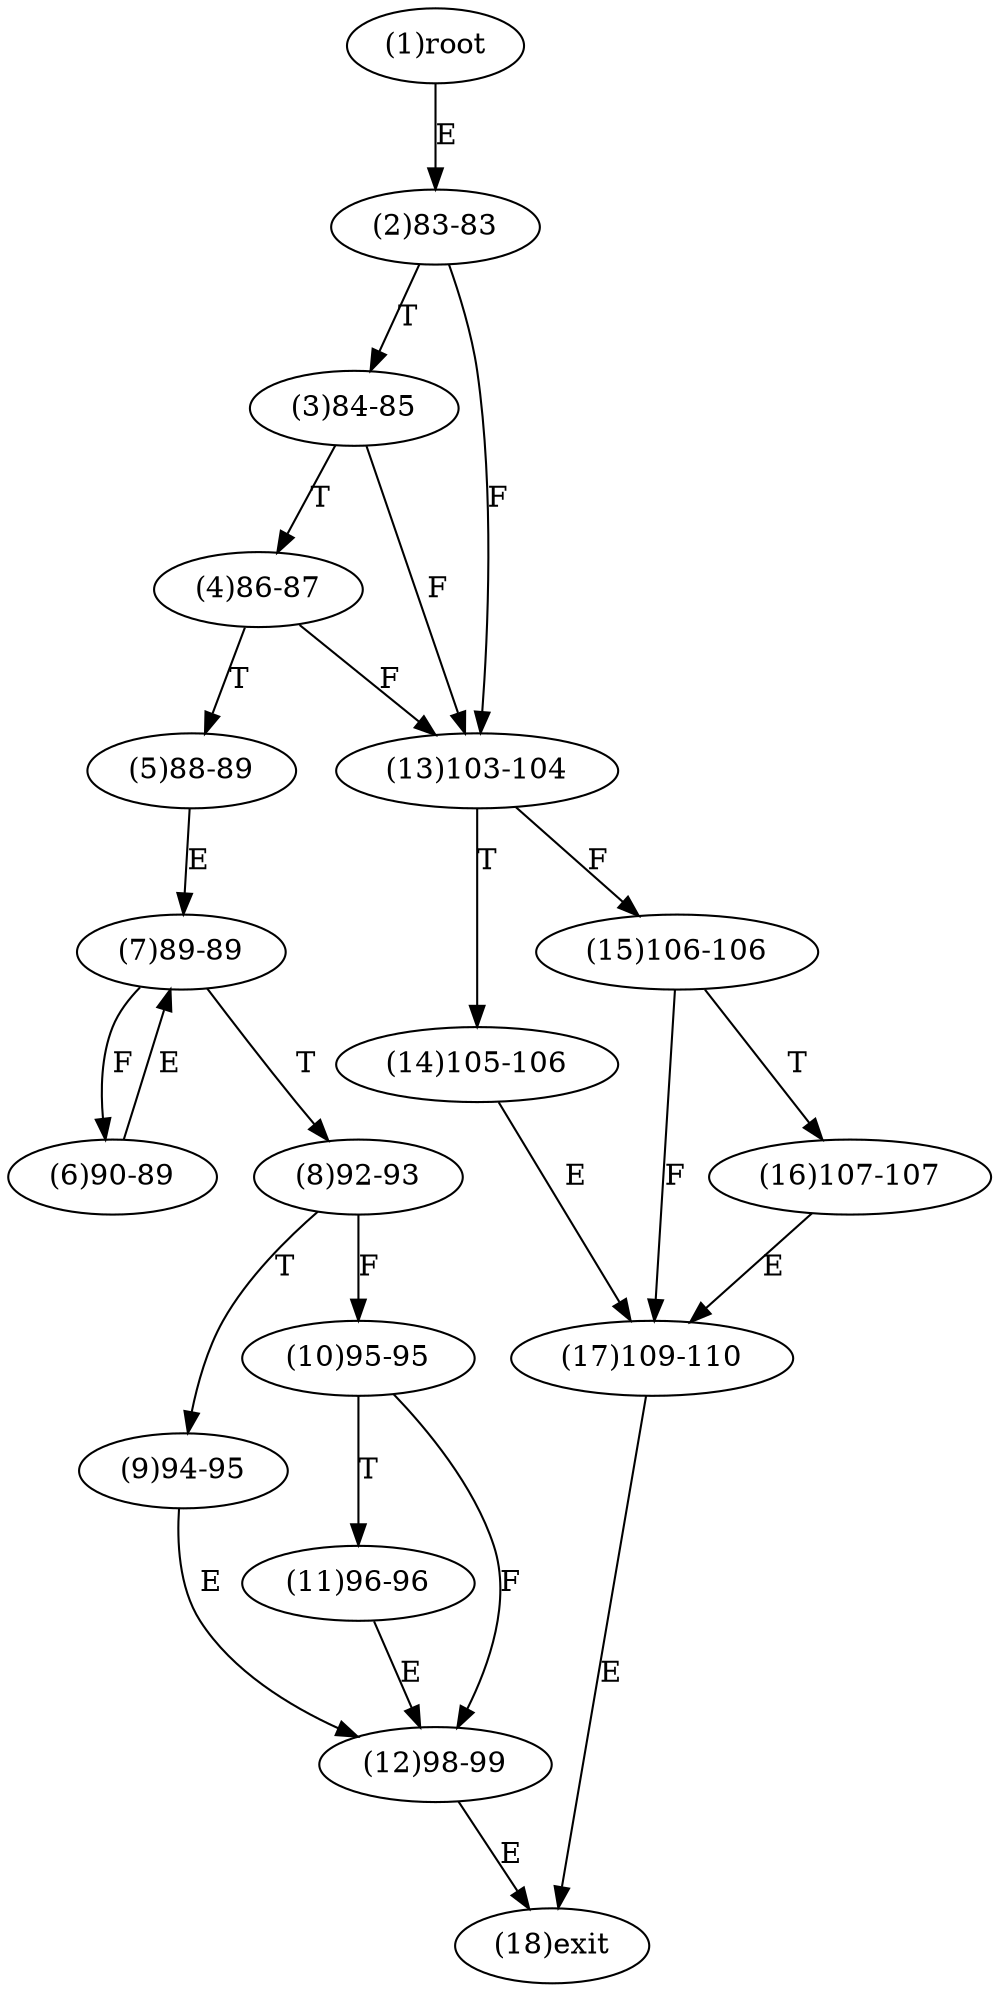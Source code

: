 digraph "" { 
1[ label="(1)root"];
2[ label="(2)83-83"];
3[ label="(3)84-85"];
4[ label="(4)86-87"];
5[ label="(5)88-89"];
6[ label="(6)90-89"];
7[ label="(7)89-89"];
8[ label="(8)92-93"];
9[ label="(9)94-95"];
10[ label="(10)95-95"];
11[ label="(11)96-96"];
12[ label="(12)98-99"];
13[ label="(13)103-104"];
14[ label="(14)105-106"];
15[ label="(15)106-106"];
17[ label="(17)109-110"];
16[ label="(16)107-107"];
18[ label="(18)exit"];
1->2[ label="E"];
2->13[ label="F"];
2->3[ label="T"];
3->13[ label="F"];
3->4[ label="T"];
4->13[ label="F"];
4->5[ label="T"];
5->7[ label="E"];
6->7[ label="E"];
7->6[ label="F"];
7->8[ label="T"];
8->10[ label="F"];
8->9[ label="T"];
9->12[ label="E"];
10->12[ label="F"];
10->11[ label="T"];
11->12[ label="E"];
12->18[ label="E"];
13->15[ label="F"];
13->14[ label="T"];
14->17[ label="E"];
15->17[ label="F"];
15->16[ label="T"];
16->17[ label="E"];
17->18[ label="E"];
}